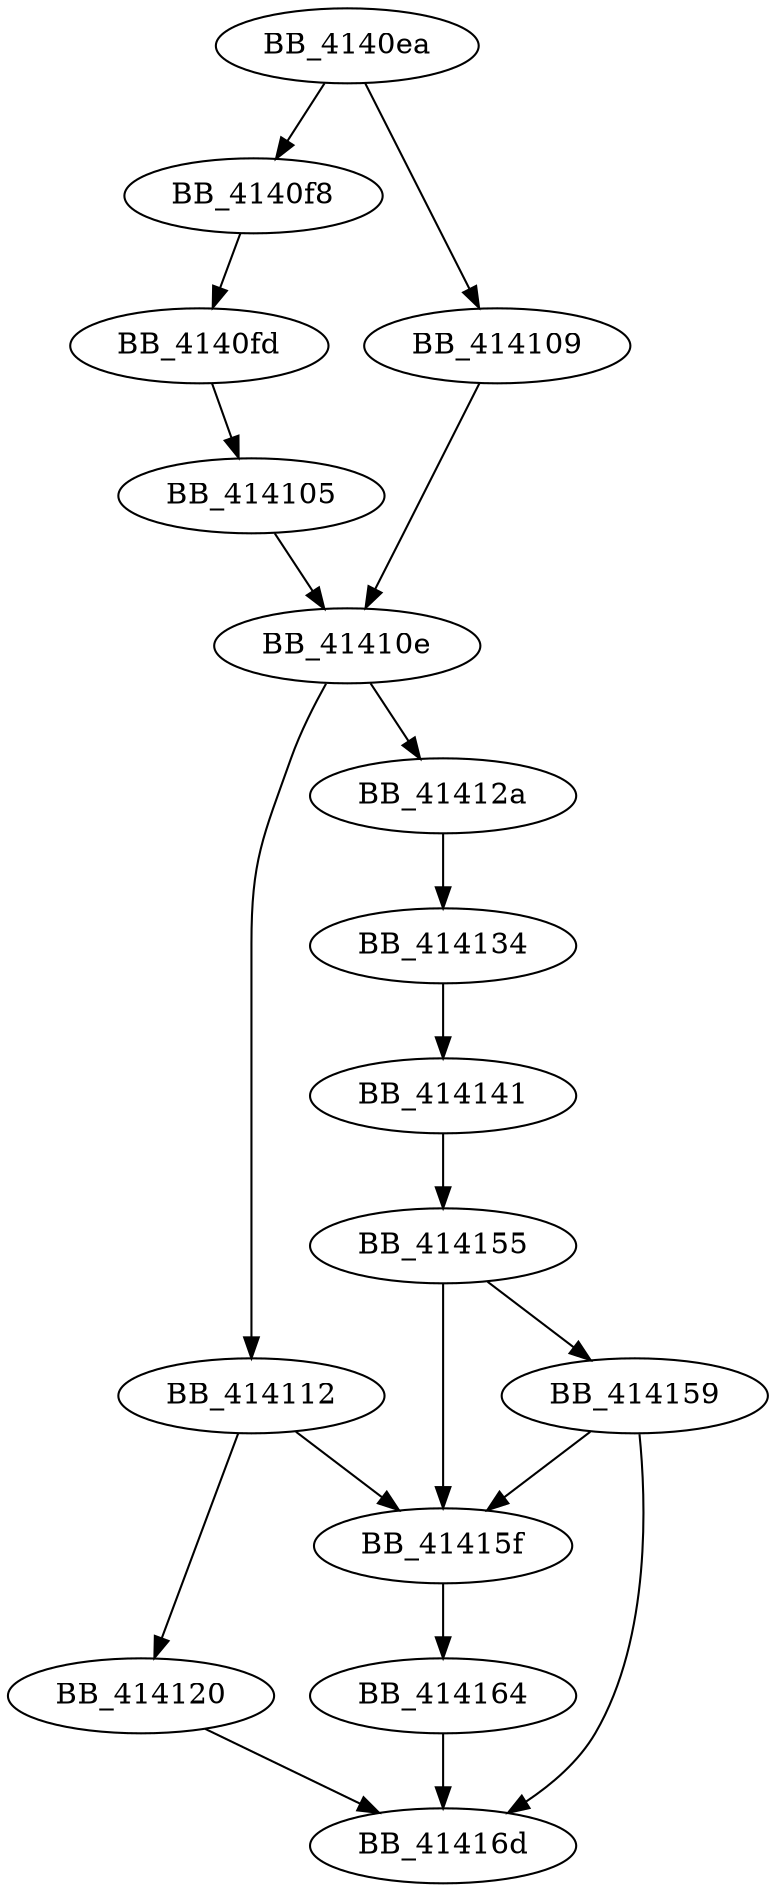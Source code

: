 DiGraph __Wcrtomb{
BB_4140ea->BB_4140f8
BB_4140ea->BB_414109
BB_4140f8->BB_4140fd
BB_4140fd->BB_414105
BB_414105->BB_41410e
BB_414109->BB_41410e
BB_41410e->BB_414112
BB_41410e->BB_41412a
BB_414112->BB_414120
BB_414112->BB_41415f
BB_414120->BB_41416d
BB_41412a->BB_414134
BB_414134->BB_414141
BB_414141->BB_414155
BB_414155->BB_414159
BB_414155->BB_41415f
BB_414159->BB_41415f
BB_414159->BB_41416d
BB_41415f->BB_414164
BB_414164->BB_41416d
}
